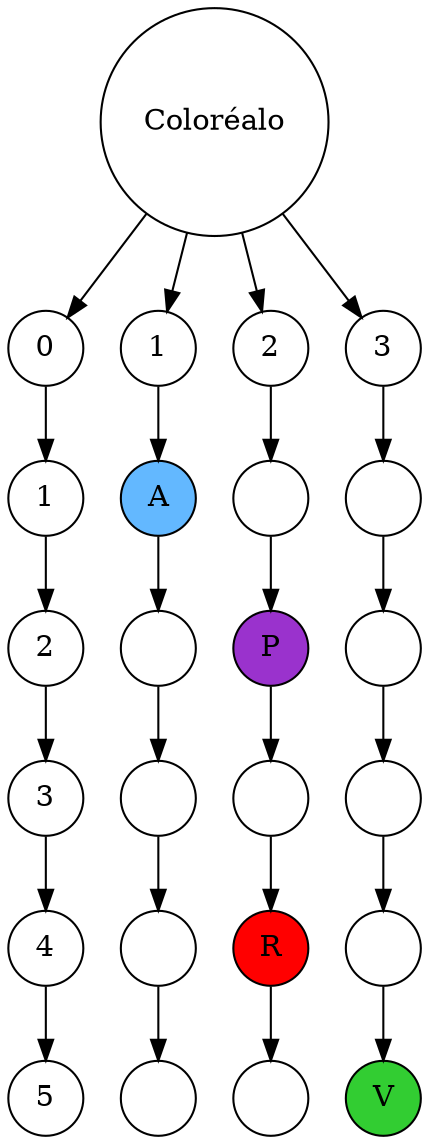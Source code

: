 digraph prueba {
	node [shape=circle size=1 style=filled]
	titulo [label="Coloréalo" fillcolor=white]
	ND00 [label=0 fillcolor=white]
	titulo -> ND00
	ND01 [label=1 fillcolor=white]
	titulo -> ND01
	ND02 [label=2 fillcolor=white]
	titulo -> ND02
	ND03 [label=3 fillcolor=white]
	titulo -> ND03
	ND10 [label=1 fillcolor=white]
	ND00 -> ND10
	ND20 [label=2 fillcolor=white]
	ND10 -> ND20
	ND30 [label=3 fillcolor=white]
	ND20 -> ND30
	ND40 [label=4 fillcolor=white]
	ND30 -> ND40
	ND50 [label=5 fillcolor=white]
	ND40 -> ND50
	ND11 [label=A fillcolor=steelblue1]
	ND01 -> ND11
	ND12 [label="" fillcolor=white]
	ND02 -> ND12
	ND13 [label="" fillcolor=white]
	ND03 -> ND13
	ND21 [label="" fillcolor=white]
	ND11 -> ND21
	ND22 [label=P fillcolor=darkorchid3]
	ND12 -> ND22
	ND23 [label="" fillcolor=white]
	ND13 -> ND23
	ND31 [label="" fillcolor=white]
	ND21 -> ND31
	ND32 [label="" fillcolor=white]
	ND22 -> ND32
	ND33 [label="" fillcolor=white]
	ND23 -> ND33
	ND41 [label="" fillcolor=white]
	ND31 -> ND41
	ND42 [label=R fillcolor=red]
	ND32 -> ND42
	ND43 [label="" fillcolor=white]
	ND33 -> ND43
	ND51 [label="" fillcolor=white]
	ND41 -> ND51
	ND52 [label="" fillcolor=white]
	ND42 -> ND52
	ND53 [label=V fillcolor=limegreen]
	ND43 -> ND53
}
